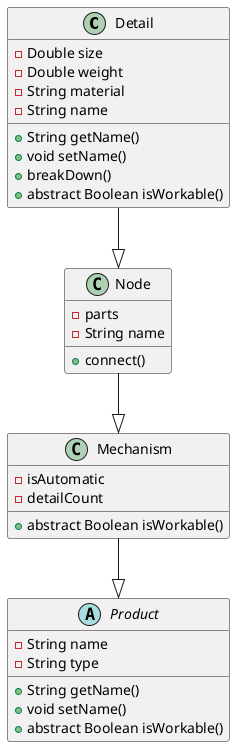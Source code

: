 @startuml
class Detail {
    - Double size
    - Double weight
    - String material
    - String name
    + String getName()
    + void setName()
    + breakDown()
    + abstract Boolean isWorkable()

}
class  Mechanism {
    - isAutomatic
    - detailCount
    + abstract Boolean isWorkable()

    
}
abstract class Product {
    - String name
    - String type
    + String getName()
    + void setName()
    + abstract Boolean isWorkable()
    
}
class  Node {
    - parts
    - String name
    +connect()
}


Detail --|> Node
Node --|> Mechanism
Mechanism --|> Product



@enduml